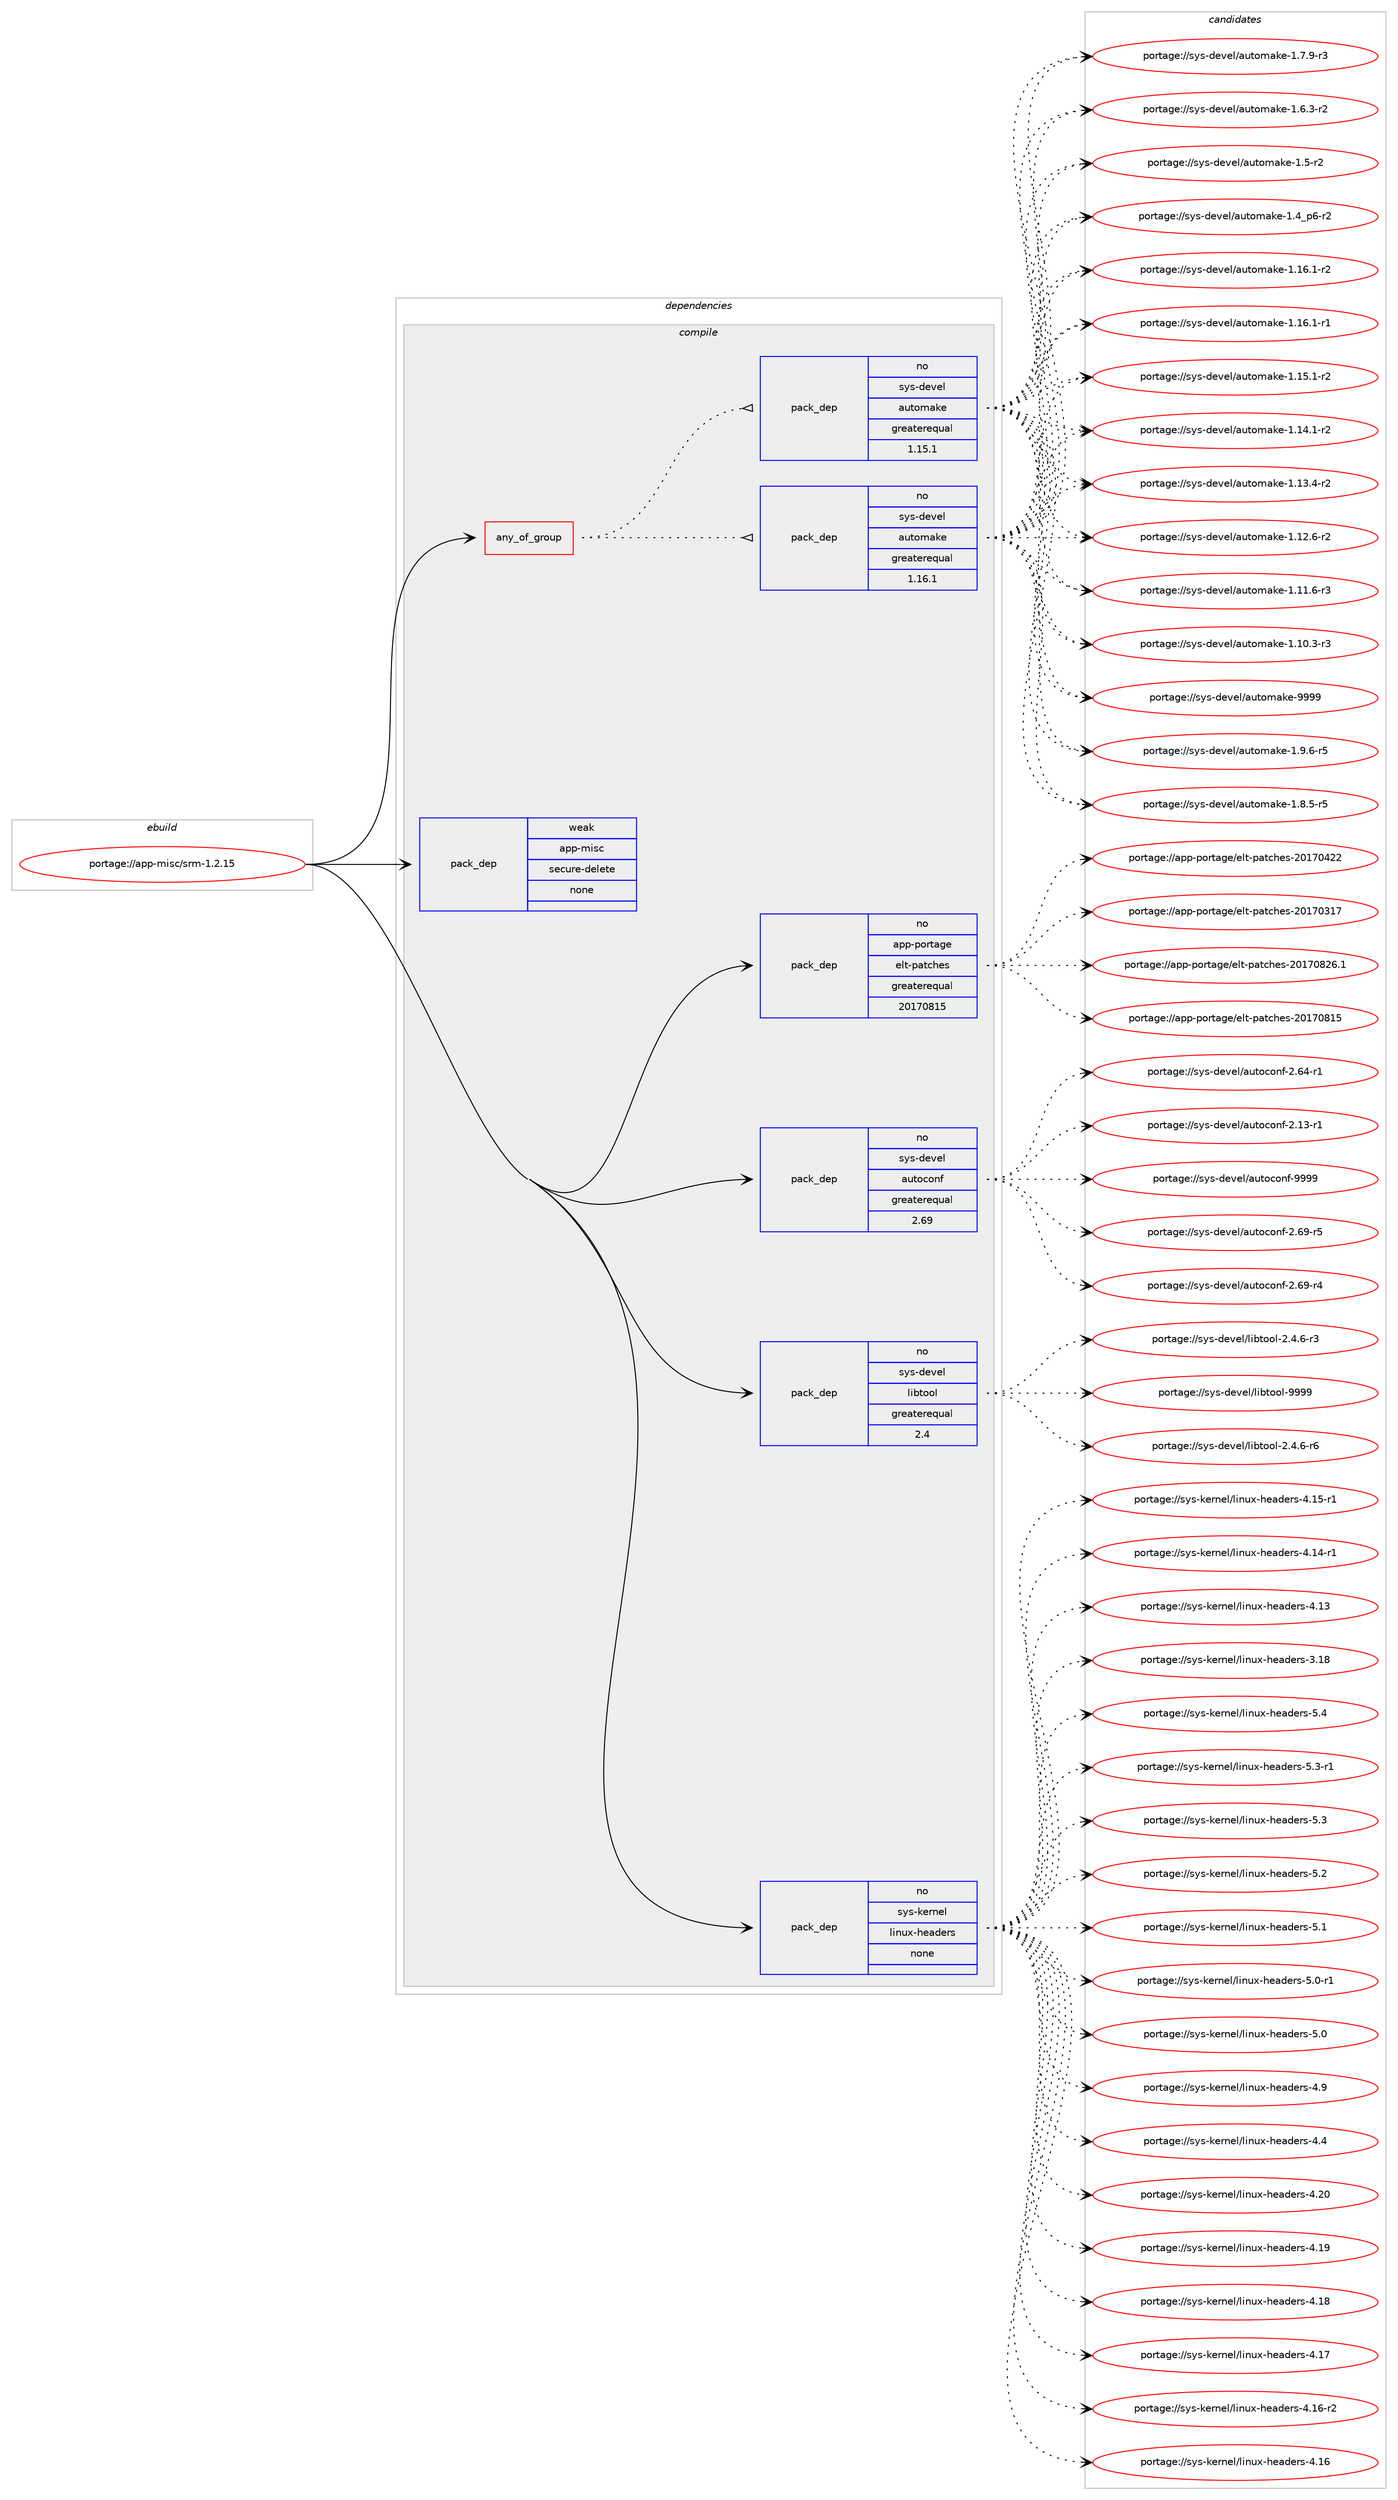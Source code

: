 digraph prolog {

# *************
# Graph options
# *************

newrank=true;
concentrate=true;
compound=true;
graph [rankdir=LR,fontname=Helvetica,fontsize=10,ranksep=1.5];#, ranksep=2.5, nodesep=0.2];
edge  [arrowhead=vee];
node  [fontname=Helvetica,fontsize=10];

# **********
# The ebuild
# **********

subgraph cluster_leftcol {
color=gray;
rank=same;
label=<<i>ebuild</i>>;
id [label="portage://app-misc/srm-1.2.15", color=red, width=4, href="../app-misc/srm-1.2.15.svg"];
}

# ****************
# The dependencies
# ****************

subgraph cluster_midcol {
color=gray;
label=<<i>dependencies</i>>;
subgraph cluster_compile {
fillcolor="#eeeeee";
style=filled;
label=<<i>compile</i>>;
subgraph any7888 {
dependency609629 [label=<<TABLE BORDER="0" CELLBORDER="1" CELLSPACING="0" CELLPADDING="4"><TR><TD CELLPADDING="10">any_of_group</TD></TR></TABLE>>, shape=none, color=red];subgraph pack458688 {
dependency609630 [label=<<TABLE BORDER="0" CELLBORDER="1" CELLSPACING="0" CELLPADDING="4" WIDTH="220"><TR><TD ROWSPAN="6" CELLPADDING="30">pack_dep</TD></TR><TR><TD WIDTH="110">no</TD></TR><TR><TD>sys-devel</TD></TR><TR><TD>automake</TD></TR><TR><TD>greaterequal</TD></TR><TR><TD>1.16.1</TD></TR></TABLE>>, shape=none, color=blue];
}
dependency609629:e -> dependency609630:w [weight=20,style="dotted",arrowhead="oinv"];
subgraph pack458689 {
dependency609631 [label=<<TABLE BORDER="0" CELLBORDER="1" CELLSPACING="0" CELLPADDING="4" WIDTH="220"><TR><TD ROWSPAN="6" CELLPADDING="30">pack_dep</TD></TR><TR><TD WIDTH="110">no</TD></TR><TR><TD>sys-devel</TD></TR><TR><TD>automake</TD></TR><TR><TD>greaterequal</TD></TR><TR><TD>1.15.1</TD></TR></TABLE>>, shape=none, color=blue];
}
dependency609629:e -> dependency609631:w [weight=20,style="dotted",arrowhead="oinv"];
}
id:e -> dependency609629:w [weight=20,style="solid",arrowhead="vee"];
subgraph pack458690 {
dependency609632 [label=<<TABLE BORDER="0" CELLBORDER="1" CELLSPACING="0" CELLPADDING="4" WIDTH="220"><TR><TD ROWSPAN="6" CELLPADDING="30">pack_dep</TD></TR><TR><TD WIDTH="110">no</TD></TR><TR><TD>app-portage</TD></TR><TR><TD>elt-patches</TD></TR><TR><TD>greaterequal</TD></TR><TR><TD>20170815</TD></TR></TABLE>>, shape=none, color=blue];
}
id:e -> dependency609632:w [weight=20,style="solid",arrowhead="vee"];
subgraph pack458691 {
dependency609633 [label=<<TABLE BORDER="0" CELLBORDER="1" CELLSPACING="0" CELLPADDING="4" WIDTH="220"><TR><TD ROWSPAN="6" CELLPADDING="30">pack_dep</TD></TR><TR><TD WIDTH="110">no</TD></TR><TR><TD>sys-devel</TD></TR><TR><TD>autoconf</TD></TR><TR><TD>greaterequal</TD></TR><TR><TD>2.69</TD></TR></TABLE>>, shape=none, color=blue];
}
id:e -> dependency609633:w [weight=20,style="solid",arrowhead="vee"];
subgraph pack458692 {
dependency609634 [label=<<TABLE BORDER="0" CELLBORDER="1" CELLSPACING="0" CELLPADDING="4" WIDTH="220"><TR><TD ROWSPAN="6" CELLPADDING="30">pack_dep</TD></TR><TR><TD WIDTH="110">no</TD></TR><TR><TD>sys-devel</TD></TR><TR><TD>libtool</TD></TR><TR><TD>greaterequal</TD></TR><TR><TD>2.4</TD></TR></TABLE>>, shape=none, color=blue];
}
id:e -> dependency609634:w [weight=20,style="solid",arrowhead="vee"];
subgraph pack458693 {
dependency609635 [label=<<TABLE BORDER="0" CELLBORDER="1" CELLSPACING="0" CELLPADDING="4" WIDTH="220"><TR><TD ROWSPAN="6" CELLPADDING="30">pack_dep</TD></TR><TR><TD WIDTH="110">no</TD></TR><TR><TD>sys-kernel</TD></TR><TR><TD>linux-headers</TD></TR><TR><TD>none</TD></TR><TR><TD></TD></TR></TABLE>>, shape=none, color=blue];
}
id:e -> dependency609635:w [weight=20,style="solid",arrowhead="vee"];
subgraph pack458694 {
dependency609636 [label=<<TABLE BORDER="0" CELLBORDER="1" CELLSPACING="0" CELLPADDING="4" WIDTH="220"><TR><TD ROWSPAN="6" CELLPADDING="30">pack_dep</TD></TR><TR><TD WIDTH="110">weak</TD></TR><TR><TD>app-misc</TD></TR><TR><TD>secure-delete</TD></TR><TR><TD>none</TD></TR><TR><TD></TD></TR></TABLE>>, shape=none, color=blue];
}
id:e -> dependency609636:w [weight=20,style="solid",arrowhead="vee"];
}
subgraph cluster_compileandrun {
fillcolor="#eeeeee";
style=filled;
label=<<i>compile and run</i>>;
}
subgraph cluster_run {
fillcolor="#eeeeee";
style=filled;
label=<<i>run</i>>;
}
}

# **************
# The candidates
# **************

subgraph cluster_choices {
rank=same;
color=gray;
label=<<i>candidates</i>>;

subgraph choice458688 {
color=black;
nodesep=1;
choice115121115451001011181011084797117116111109971071014557575757 [label="portage://sys-devel/automake-9999", color=red, width=4,href="../sys-devel/automake-9999.svg"];
choice115121115451001011181011084797117116111109971071014549465746544511453 [label="portage://sys-devel/automake-1.9.6-r5", color=red, width=4,href="../sys-devel/automake-1.9.6-r5.svg"];
choice115121115451001011181011084797117116111109971071014549465646534511453 [label="portage://sys-devel/automake-1.8.5-r5", color=red, width=4,href="../sys-devel/automake-1.8.5-r5.svg"];
choice115121115451001011181011084797117116111109971071014549465546574511451 [label="portage://sys-devel/automake-1.7.9-r3", color=red, width=4,href="../sys-devel/automake-1.7.9-r3.svg"];
choice115121115451001011181011084797117116111109971071014549465446514511450 [label="portage://sys-devel/automake-1.6.3-r2", color=red, width=4,href="../sys-devel/automake-1.6.3-r2.svg"];
choice11512111545100101118101108479711711611110997107101454946534511450 [label="portage://sys-devel/automake-1.5-r2", color=red, width=4,href="../sys-devel/automake-1.5-r2.svg"];
choice115121115451001011181011084797117116111109971071014549465295112544511450 [label="portage://sys-devel/automake-1.4_p6-r2", color=red, width=4,href="../sys-devel/automake-1.4_p6-r2.svg"];
choice11512111545100101118101108479711711611110997107101454946495446494511450 [label="portage://sys-devel/automake-1.16.1-r2", color=red, width=4,href="../sys-devel/automake-1.16.1-r2.svg"];
choice11512111545100101118101108479711711611110997107101454946495446494511449 [label="portage://sys-devel/automake-1.16.1-r1", color=red, width=4,href="../sys-devel/automake-1.16.1-r1.svg"];
choice11512111545100101118101108479711711611110997107101454946495346494511450 [label="portage://sys-devel/automake-1.15.1-r2", color=red, width=4,href="../sys-devel/automake-1.15.1-r2.svg"];
choice11512111545100101118101108479711711611110997107101454946495246494511450 [label="portage://sys-devel/automake-1.14.1-r2", color=red, width=4,href="../sys-devel/automake-1.14.1-r2.svg"];
choice11512111545100101118101108479711711611110997107101454946495146524511450 [label="portage://sys-devel/automake-1.13.4-r2", color=red, width=4,href="../sys-devel/automake-1.13.4-r2.svg"];
choice11512111545100101118101108479711711611110997107101454946495046544511450 [label="portage://sys-devel/automake-1.12.6-r2", color=red, width=4,href="../sys-devel/automake-1.12.6-r2.svg"];
choice11512111545100101118101108479711711611110997107101454946494946544511451 [label="portage://sys-devel/automake-1.11.6-r3", color=red, width=4,href="../sys-devel/automake-1.11.6-r3.svg"];
choice11512111545100101118101108479711711611110997107101454946494846514511451 [label="portage://sys-devel/automake-1.10.3-r3", color=red, width=4,href="../sys-devel/automake-1.10.3-r3.svg"];
dependency609630:e -> choice115121115451001011181011084797117116111109971071014557575757:w [style=dotted,weight="100"];
dependency609630:e -> choice115121115451001011181011084797117116111109971071014549465746544511453:w [style=dotted,weight="100"];
dependency609630:e -> choice115121115451001011181011084797117116111109971071014549465646534511453:w [style=dotted,weight="100"];
dependency609630:e -> choice115121115451001011181011084797117116111109971071014549465546574511451:w [style=dotted,weight="100"];
dependency609630:e -> choice115121115451001011181011084797117116111109971071014549465446514511450:w [style=dotted,weight="100"];
dependency609630:e -> choice11512111545100101118101108479711711611110997107101454946534511450:w [style=dotted,weight="100"];
dependency609630:e -> choice115121115451001011181011084797117116111109971071014549465295112544511450:w [style=dotted,weight="100"];
dependency609630:e -> choice11512111545100101118101108479711711611110997107101454946495446494511450:w [style=dotted,weight="100"];
dependency609630:e -> choice11512111545100101118101108479711711611110997107101454946495446494511449:w [style=dotted,weight="100"];
dependency609630:e -> choice11512111545100101118101108479711711611110997107101454946495346494511450:w [style=dotted,weight="100"];
dependency609630:e -> choice11512111545100101118101108479711711611110997107101454946495246494511450:w [style=dotted,weight="100"];
dependency609630:e -> choice11512111545100101118101108479711711611110997107101454946495146524511450:w [style=dotted,weight="100"];
dependency609630:e -> choice11512111545100101118101108479711711611110997107101454946495046544511450:w [style=dotted,weight="100"];
dependency609630:e -> choice11512111545100101118101108479711711611110997107101454946494946544511451:w [style=dotted,weight="100"];
dependency609630:e -> choice11512111545100101118101108479711711611110997107101454946494846514511451:w [style=dotted,weight="100"];
}
subgraph choice458689 {
color=black;
nodesep=1;
choice115121115451001011181011084797117116111109971071014557575757 [label="portage://sys-devel/automake-9999", color=red, width=4,href="../sys-devel/automake-9999.svg"];
choice115121115451001011181011084797117116111109971071014549465746544511453 [label="portage://sys-devel/automake-1.9.6-r5", color=red, width=4,href="../sys-devel/automake-1.9.6-r5.svg"];
choice115121115451001011181011084797117116111109971071014549465646534511453 [label="portage://sys-devel/automake-1.8.5-r5", color=red, width=4,href="../sys-devel/automake-1.8.5-r5.svg"];
choice115121115451001011181011084797117116111109971071014549465546574511451 [label="portage://sys-devel/automake-1.7.9-r3", color=red, width=4,href="../sys-devel/automake-1.7.9-r3.svg"];
choice115121115451001011181011084797117116111109971071014549465446514511450 [label="portage://sys-devel/automake-1.6.3-r2", color=red, width=4,href="../sys-devel/automake-1.6.3-r2.svg"];
choice11512111545100101118101108479711711611110997107101454946534511450 [label="portage://sys-devel/automake-1.5-r2", color=red, width=4,href="../sys-devel/automake-1.5-r2.svg"];
choice115121115451001011181011084797117116111109971071014549465295112544511450 [label="portage://sys-devel/automake-1.4_p6-r2", color=red, width=4,href="../sys-devel/automake-1.4_p6-r2.svg"];
choice11512111545100101118101108479711711611110997107101454946495446494511450 [label="portage://sys-devel/automake-1.16.1-r2", color=red, width=4,href="../sys-devel/automake-1.16.1-r2.svg"];
choice11512111545100101118101108479711711611110997107101454946495446494511449 [label="portage://sys-devel/automake-1.16.1-r1", color=red, width=4,href="../sys-devel/automake-1.16.1-r1.svg"];
choice11512111545100101118101108479711711611110997107101454946495346494511450 [label="portage://sys-devel/automake-1.15.1-r2", color=red, width=4,href="../sys-devel/automake-1.15.1-r2.svg"];
choice11512111545100101118101108479711711611110997107101454946495246494511450 [label="portage://sys-devel/automake-1.14.1-r2", color=red, width=4,href="../sys-devel/automake-1.14.1-r2.svg"];
choice11512111545100101118101108479711711611110997107101454946495146524511450 [label="portage://sys-devel/automake-1.13.4-r2", color=red, width=4,href="../sys-devel/automake-1.13.4-r2.svg"];
choice11512111545100101118101108479711711611110997107101454946495046544511450 [label="portage://sys-devel/automake-1.12.6-r2", color=red, width=4,href="../sys-devel/automake-1.12.6-r2.svg"];
choice11512111545100101118101108479711711611110997107101454946494946544511451 [label="portage://sys-devel/automake-1.11.6-r3", color=red, width=4,href="../sys-devel/automake-1.11.6-r3.svg"];
choice11512111545100101118101108479711711611110997107101454946494846514511451 [label="portage://sys-devel/automake-1.10.3-r3", color=red, width=4,href="../sys-devel/automake-1.10.3-r3.svg"];
dependency609631:e -> choice115121115451001011181011084797117116111109971071014557575757:w [style=dotted,weight="100"];
dependency609631:e -> choice115121115451001011181011084797117116111109971071014549465746544511453:w [style=dotted,weight="100"];
dependency609631:e -> choice115121115451001011181011084797117116111109971071014549465646534511453:w [style=dotted,weight="100"];
dependency609631:e -> choice115121115451001011181011084797117116111109971071014549465546574511451:w [style=dotted,weight="100"];
dependency609631:e -> choice115121115451001011181011084797117116111109971071014549465446514511450:w [style=dotted,weight="100"];
dependency609631:e -> choice11512111545100101118101108479711711611110997107101454946534511450:w [style=dotted,weight="100"];
dependency609631:e -> choice115121115451001011181011084797117116111109971071014549465295112544511450:w [style=dotted,weight="100"];
dependency609631:e -> choice11512111545100101118101108479711711611110997107101454946495446494511450:w [style=dotted,weight="100"];
dependency609631:e -> choice11512111545100101118101108479711711611110997107101454946495446494511449:w [style=dotted,weight="100"];
dependency609631:e -> choice11512111545100101118101108479711711611110997107101454946495346494511450:w [style=dotted,weight="100"];
dependency609631:e -> choice11512111545100101118101108479711711611110997107101454946495246494511450:w [style=dotted,weight="100"];
dependency609631:e -> choice11512111545100101118101108479711711611110997107101454946495146524511450:w [style=dotted,weight="100"];
dependency609631:e -> choice11512111545100101118101108479711711611110997107101454946495046544511450:w [style=dotted,weight="100"];
dependency609631:e -> choice11512111545100101118101108479711711611110997107101454946494946544511451:w [style=dotted,weight="100"];
dependency609631:e -> choice11512111545100101118101108479711711611110997107101454946494846514511451:w [style=dotted,weight="100"];
}
subgraph choice458690 {
color=black;
nodesep=1;
choice971121124511211111411697103101471011081164511297116991041011154550484955485650544649 [label="portage://app-portage/elt-patches-20170826.1", color=red, width=4,href="../app-portage/elt-patches-20170826.1.svg"];
choice97112112451121111141169710310147101108116451129711699104101115455048495548564953 [label="portage://app-portage/elt-patches-20170815", color=red, width=4,href="../app-portage/elt-patches-20170815.svg"];
choice97112112451121111141169710310147101108116451129711699104101115455048495548525050 [label="portage://app-portage/elt-patches-20170422", color=red, width=4,href="../app-portage/elt-patches-20170422.svg"];
choice97112112451121111141169710310147101108116451129711699104101115455048495548514955 [label="portage://app-portage/elt-patches-20170317", color=red, width=4,href="../app-portage/elt-patches-20170317.svg"];
dependency609632:e -> choice971121124511211111411697103101471011081164511297116991041011154550484955485650544649:w [style=dotted,weight="100"];
dependency609632:e -> choice97112112451121111141169710310147101108116451129711699104101115455048495548564953:w [style=dotted,weight="100"];
dependency609632:e -> choice97112112451121111141169710310147101108116451129711699104101115455048495548525050:w [style=dotted,weight="100"];
dependency609632:e -> choice97112112451121111141169710310147101108116451129711699104101115455048495548514955:w [style=dotted,weight="100"];
}
subgraph choice458691 {
color=black;
nodesep=1;
choice115121115451001011181011084797117116111991111101024557575757 [label="portage://sys-devel/autoconf-9999", color=red, width=4,href="../sys-devel/autoconf-9999.svg"];
choice1151211154510010111810110847971171161119911111010245504654574511453 [label="portage://sys-devel/autoconf-2.69-r5", color=red, width=4,href="../sys-devel/autoconf-2.69-r5.svg"];
choice1151211154510010111810110847971171161119911111010245504654574511452 [label="portage://sys-devel/autoconf-2.69-r4", color=red, width=4,href="../sys-devel/autoconf-2.69-r4.svg"];
choice1151211154510010111810110847971171161119911111010245504654524511449 [label="portage://sys-devel/autoconf-2.64-r1", color=red, width=4,href="../sys-devel/autoconf-2.64-r1.svg"];
choice1151211154510010111810110847971171161119911111010245504649514511449 [label="portage://sys-devel/autoconf-2.13-r1", color=red, width=4,href="../sys-devel/autoconf-2.13-r1.svg"];
dependency609633:e -> choice115121115451001011181011084797117116111991111101024557575757:w [style=dotted,weight="100"];
dependency609633:e -> choice1151211154510010111810110847971171161119911111010245504654574511453:w [style=dotted,weight="100"];
dependency609633:e -> choice1151211154510010111810110847971171161119911111010245504654574511452:w [style=dotted,weight="100"];
dependency609633:e -> choice1151211154510010111810110847971171161119911111010245504654524511449:w [style=dotted,weight="100"];
dependency609633:e -> choice1151211154510010111810110847971171161119911111010245504649514511449:w [style=dotted,weight="100"];
}
subgraph choice458692 {
color=black;
nodesep=1;
choice1151211154510010111810110847108105981161111111084557575757 [label="portage://sys-devel/libtool-9999", color=red, width=4,href="../sys-devel/libtool-9999.svg"];
choice1151211154510010111810110847108105981161111111084550465246544511454 [label="portage://sys-devel/libtool-2.4.6-r6", color=red, width=4,href="../sys-devel/libtool-2.4.6-r6.svg"];
choice1151211154510010111810110847108105981161111111084550465246544511451 [label="portage://sys-devel/libtool-2.4.6-r3", color=red, width=4,href="../sys-devel/libtool-2.4.6-r3.svg"];
dependency609634:e -> choice1151211154510010111810110847108105981161111111084557575757:w [style=dotted,weight="100"];
dependency609634:e -> choice1151211154510010111810110847108105981161111111084550465246544511454:w [style=dotted,weight="100"];
dependency609634:e -> choice1151211154510010111810110847108105981161111111084550465246544511451:w [style=dotted,weight="100"];
}
subgraph choice458693 {
color=black;
nodesep=1;
choice1151211154510710111411010110847108105110117120451041019710010111411545534652 [label="portage://sys-kernel/linux-headers-5.4", color=red, width=4,href="../sys-kernel/linux-headers-5.4.svg"];
choice11512111545107101114110101108471081051101171204510410197100101114115455346514511449 [label="portage://sys-kernel/linux-headers-5.3-r1", color=red, width=4,href="../sys-kernel/linux-headers-5.3-r1.svg"];
choice1151211154510710111411010110847108105110117120451041019710010111411545534651 [label="portage://sys-kernel/linux-headers-5.3", color=red, width=4,href="../sys-kernel/linux-headers-5.3.svg"];
choice1151211154510710111411010110847108105110117120451041019710010111411545534650 [label="portage://sys-kernel/linux-headers-5.2", color=red, width=4,href="../sys-kernel/linux-headers-5.2.svg"];
choice1151211154510710111411010110847108105110117120451041019710010111411545534649 [label="portage://sys-kernel/linux-headers-5.1", color=red, width=4,href="../sys-kernel/linux-headers-5.1.svg"];
choice11512111545107101114110101108471081051101171204510410197100101114115455346484511449 [label="portage://sys-kernel/linux-headers-5.0-r1", color=red, width=4,href="../sys-kernel/linux-headers-5.0-r1.svg"];
choice1151211154510710111411010110847108105110117120451041019710010111411545534648 [label="portage://sys-kernel/linux-headers-5.0", color=red, width=4,href="../sys-kernel/linux-headers-5.0.svg"];
choice1151211154510710111411010110847108105110117120451041019710010111411545524657 [label="portage://sys-kernel/linux-headers-4.9", color=red, width=4,href="../sys-kernel/linux-headers-4.9.svg"];
choice1151211154510710111411010110847108105110117120451041019710010111411545524652 [label="portage://sys-kernel/linux-headers-4.4", color=red, width=4,href="../sys-kernel/linux-headers-4.4.svg"];
choice115121115451071011141101011084710810511011712045104101971001011141154552465048 [label="portage://sys-kernel/linux-headers-4.20", color=red, width=4,href="../sys-kernel/linux-headers-4.20.svg"];
choice115121115451071011141101011084710810511011712045104101971001011141154552464957 [label="portage://sys-kernel/linux-headers-4.19", color=red, width=4,href="../sys-kernel/linux-headers-4.19.svg"];
choice115121115451071011141101011084710810511011712045104101971001011141154552464956 [label="portage://sys-kernel/linux-headers-4.18", color=red, width=4,href="../sys-kernel/linux-headers-4.18.svg"];
choice115121115451071011141101011084710810511011712045104101971001011141154552464955 [label="portage://sys-kernel/linux-headers-4.17", color=red, width=4,href="../sys-kernel/linux-headers-4.17.svg"];
choice1151211154510710111411010110847108105110117120451041019710010111411545524649544511450 [label="portage://sys-kernel/linux-headers-4.16-r2", color=red, width=4,href="../sys-kernel/linux-headers-4.16-r2.svg"];
choice115121115451071011141101011084710810511011712045104101971001011141154552464954 [label="portage://sys-kernel/linux-headers-4.16", color=red, width=4,href="../sys-kernel/linux-headers-4.16.svg"];
choice1151211154510710111411010110847108105110117120451041019710010111411545524649534511449 [label="portage://sys-kernel/linux-headers-4.15-r1", color=red, width=4,href="../sys-kernel/linux-headers-4.15-r1.svg"];
choice1151211154510710111411010110847108105110117120451041019710010111411545524649524511449 [label="portage://sys-kernel/linux-headers-4.14-r1", color=red, width=4,href="../sys-kernel/linux-headers-4.14-r1.svg"];
choice115121115451071011141101011084710810511011712045104101971001011141154552464951 [label="portage://sys-kernel/linux-headers-4.13", color=red, width=4,href="../sys-kernel/linux-headers-4.13.svg"];
choice115121115451071011141101011084710810511011712045104101971001011141154551464956 [label="portage://sys-kernel/linux-headers-3.18", color=red, width=4,href="../sys-kernel/linux-headers-3.18.svg"];
dependency609635:e -> choice1151211154510710111411010110847108105110117120451041019710010111411545534652:w [style=dotted,weight="100"];
dependency609635:e -> choice11512111545107101114110101108471081051101171204510410197100101114115455346514511449:w [style=dotted,weight="100"];
dependency609635:e -> choice1151211154510710111411010110847108105110117120451041019710010111411545534651:w [style=dotted,weight="100"];
dependency609635:e -> choice1151211154510710111411010110847108105110117120451041019710010111411545534650:w [style=dotted,weight="100"];
dependency609635:e -> choice1151211154510710111411010110847108105110117120451041019710010111411545534649:w [style=dotted,weight="100"];
dependency609635:e -> choice11512111545107101114110101108471081051101171204510410197100101114115455346484511449:w [style=dotted,weight="100"];
dependency609635:e -> choice1151211154510710111411010110847108105110117120451041019710010111411545534648:w [style=dotted,weight="100"];
dependency609635:e -> choice1151211154510710111411010110847108105110117120451041019710010111411545524657:w [style=dotted,weight="100"];
dependency609635:e -> choice1151211154510710111411010110847108105110117120451041019710010111411545524652:w [style=dotted,weight="100"];
dependency609635:e -> choice115121115451071011141101011084710810511011712045104101971001011141154552465048:w [style=dotted,weight="100"];
dependency609635:e -> choice115121115451071011141101011084710810511011712045104101971001011141154552464957:w [style=dotted,weight="100"];
dependency609635:e -> choice115121115451071011141101011084710810511011712045104101971001011141154552464956:w [style=dotted,weight="100"];
dependency609635:e -> choice115121115451071011141101011084710810511011712045104101971001011141154552464955:w [style=dotted,weight="100"];
dependency609635:e -> choice1151211154510710111411010110847108105110117120451041019710010111411545524649544511450:w [style=dotted,weight="100"];
dependency609635:e -> choice115121115451071011141101011084710810511011712045104101971001011141154552464954:w [style=dotted,weight="100"];
dependency609635:e -> choice1151211154510710111411010110847108105110117120451041019710010111411545524649534511449:w [style=dotted,weight="100"];
dependency609635:e -> choice1151211154510710111411010110847108105110117120451041019710010111411545524649524511449:w [style=dotted,weight="100"];
dependency609635:e -> choice115121115451071011141101011084710810511011712045104101971001011141154552464951:w [style=dotted,weight="100"];
dependency609635:e -> choice115121115451071011141101011084710810511011712045104101971001011141154551464956:w [style=dotted,weight="100"];
}
subgraph choice458694 {
color=black;
nodesep=1;
}
}

}
